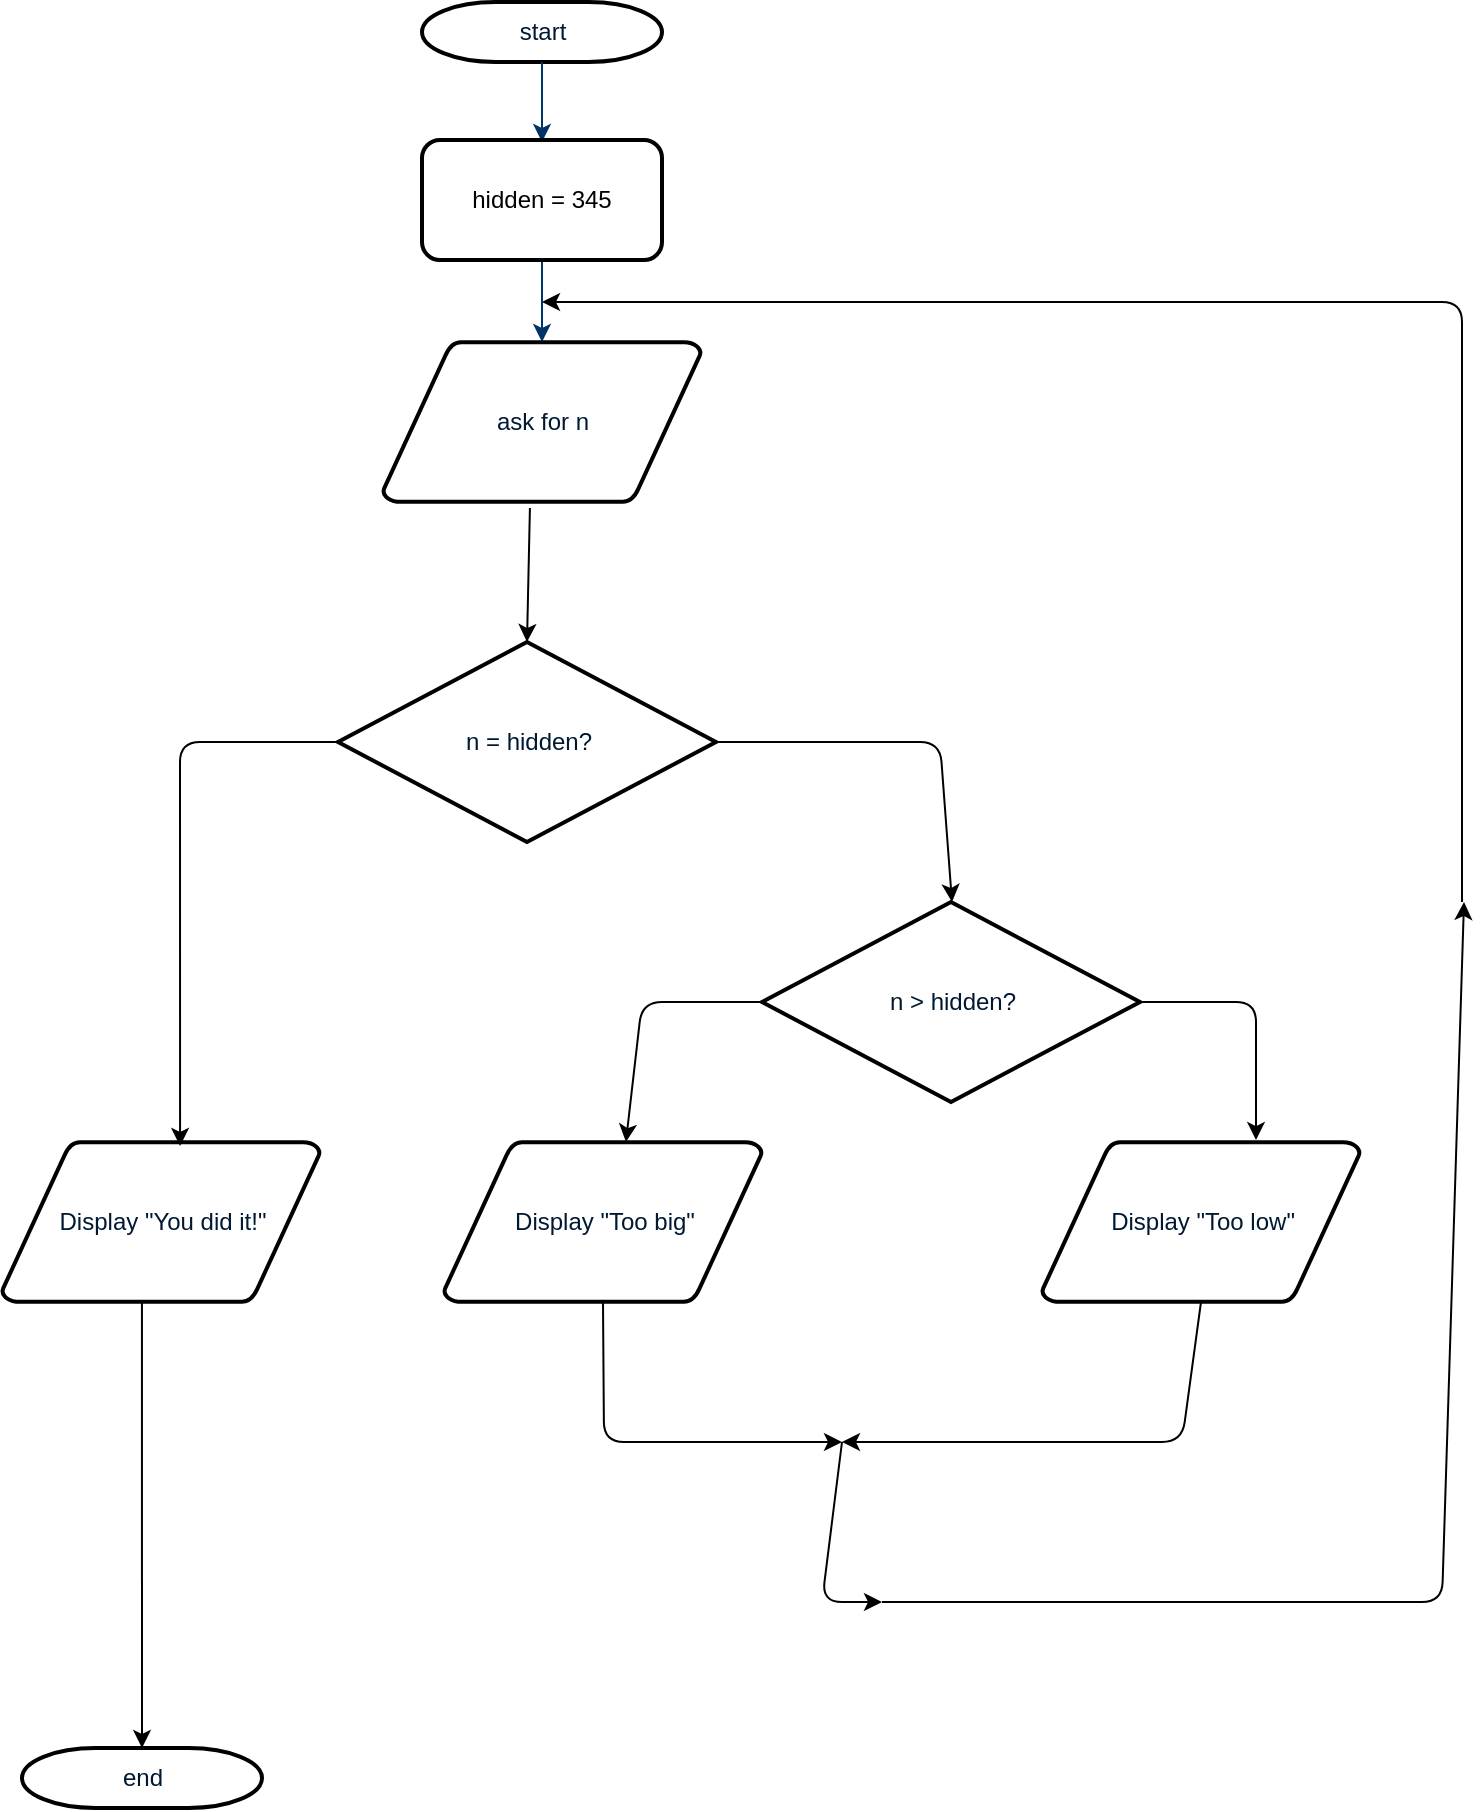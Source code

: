 <mxfile version="12.0.2" type="device" pages="1"><diagram id="GYmU_b4MJgJ0uIPDepis" name="Page-1"><mxGraphModel dx="768" dy="461" grid="1" gridSize="10" guides="1" tooltips="1" connect="1" arrows="1" fold="1" page="1" pageScale="1" pageWidth="827" pageHeight="1169" math="0" shadow="0"><root><mxCell id="0"/><mxCell id="1" parent="0"/><mxCell id="l8WcAn7D57aqGbTTu31a-1" value="start" style="shape=mxgraph.flowchart.terminator;fillColor=#FFFFFF;strokeColor=#000000;strokeWidth=2;gradientColor=none;gradientDirection=north;fontColor=#001933;fontStyle=0;html=1;" vertex="1" parent="1"><mxGeometry x="260" y="60" width="120" height="30" as="geometry"/></mxCell><mxCell id="l8WcAn7D57aqGbTTu31a-2" style="fontColor=#001933;fontStyle=1;strokeColor=#003366;strokeWidth=1;html=1;" edge="1" parent="1" source="l8WcAn7D57aqGbTTu31a-1"><mxGeometry relative="1" as="geometry"><mxPoint x="320" y="130" as="targetPoint"/></mxGeometry></mxCell><mxCell id="l8WcAn7D57aqGbTTu31a-3" style="fontColor=#001933;fontStyle=1;strokeColor=#003366;strokeWidth=1;html=1;" edge="1" parent="1" source="l8WcAn7D57aqGbTTu31a-5" target="l8WcAn7D57aqGbTTu31a-7"><mxGeometry relative="1" as="geometry"><mxPoint x="320" y="210" as="sourcePoint"/><mxPoint x="320" y="250" as="targetPoint"/></mxGeometry></mxCell><mxCell id="l8WcAn7D57aqGbTTu31a-5" value="hidden = 345" style="rounded=1;whiteSpace=wrap;html=1;strokeWidth=2;" vertex="1" parent="1"><mxGeometry x="260" y="129" width="120" height="60" as="geometry"/></mxCell><mxCell id="l8WcAn7D57aqGbTTu31a-6" value="n = hidden?" style="shape=mxgraph.flowchart.decision;fillColor=#FFFFFF;strokeColor=#000000;strokeWidth=2;gradientColor=none;gradientDirection=north;fontColor=#001933;fontStyle=0;html=1;" vertex="1" parent="1"><mxGeometry x="218" y="380" width="189" height="100" as="geometry"/></mxCell><mxCell id="l8WcAn7D57aqGbTTu31a-7" value="ask for n" style="shape=mxgraph.flowchart.data;fillColor=#FFFFFF;strokeColor=#000000;strokeWidth=2;gradientColor=none;gradientDirection=north;fontColor=#001933;fontStyle=0;html=1;" vertex="1" parent="1"><mxGeometry x="240.5" y="230" width="159" height="80" as="geometry"/></mxCell><mxCell id="l8WcAn7D57aqGbTTu31a-8" value="n &amp;gt; hidden?" style="shape=mxgraph.flowchart.decision;fillColor=#FFFFFF;strokeColor=#000000;strokeWidth=2;gradientColor=none;gradientDirection=north;fontColor=#001933;fontStyle=0;html=1;" vertex="1" parent="1"><mxGeometry x="430" y="510" width="189" height="100" as="geometry"/></mxCell><mxCell id="l8WcAn7D57aqGbTTu31a-9" value="" style="endArrow=classic;html=1;exitX=1;exitY=0.5;exitDx=0;exitDy=0;exitPerimeter=0;" edge="1" parent="1" source="l8WcAn7D57aqGbTTu31a-6"><mxGeometry width="50" height="50" relative="1" as="geometry"><mxPoint x="220" y="680" as="sourcePoint"/><mxPoint x="525" y="510" as="targetPoint"/><Array as="points"><mxPoint x="519" y="430"/></Array></mxGeometry></mxCell><mxCell id="l8WcAn7D57aqGbTTu31a-13" value="Display &quot;Too big&quot;" style="shape=mxgraph.flowchart.data;fillColor=#FFFFFF;strokeColor=#000000;strokeWidth=2;gradientColor=none;gradientDirection=north;fontColor=#001933;fontStyle=0;html=1;" vertex="1" parent="1"><mxGeometry x="271" y="630" width="159" height="80" as="geometry"/></mxCell><mxCell id="l8WcAn7D57aqGbTTu31a-14" value="Display &quot;Too low&quot;" style="shape=mxgraph.flowchart.data;fillColor=#FFFFFF;strokeColor=#000000;strokeWidth=2;gradientColor=none;gradientDirection=north;fontColor=#001933;fontStyle=0;html=1;" vertex="1" parent="1"><mxGeometry x="570" y="630" width="159" height="80" as="geometry"/></mxCell><mxCell id="l8WcAn7D57aqGbTTu31a-15" value="Display &quot;You did it!&quot;" style="shape=mxgraph.flowchart.data;fillColor=#FFFFFF;strokeColor=#000000;strokeWidth=2;gradientColor=none;gradientDirection=north;fontColor=#001933;fontStyle=0;html=1;" vertex="1" parent="1"><mxGeometry x="50" y="630" width="159" height="80" as="geometry"/></mxCell><mxCell id="l8WcAn7D57aqGbTTu31a-16" value="" style="endArrow=classic;html=1;exitX=0.462;exitY=1.038;exitDx=0;exitDy=0;exitPerimeter=0;entryX=0.5;entryY=0;entryDx=0;entryDy=0;entryPerimeter=0;" edge="1" parent="1" source="l8WcAn7D57aqGbTTu31a-7" target="l8WcAn7D57aqGbTTu31a-6"><mxGeometry width="50" height="50" relative="1" as="geometry"><mxPoint x="550" y="440" as="sourcePoint"/><mxPoint x="600" y="390" as="targetPoint"/></mxGeometry></mxCell><mxCell id="l8WcAn7D57aqGbTTu31a-18" value="" style="endArrow=classic;html=1;entryX=0.673;entryY=-0.012;entryDx=0;entryDy=0;entryPerimeter=0;" edge="1" parent="1" target="l8WcAn7D57aqGbTTu31a-14"><mxGeometry width="50" height="50" relative="1" as="geometry"><mxPoint x="620" y="560" as="sourcePoint"/><mxPoint x="674.5" y="520" as="targetPoint"/><Array as="points"><mxPoint x="677" y="560"/></Array></mxGeometry></mxCell><mxCell id="l8WcAn7D57aqGbTTu31a-20" value="" style="endArrow=classic;html=1;entryX=0.572;entryY=0;entryDx=0;entryDy=0;entryPerimeter=0;exitX=0;exitY=0.5;exitDx=0;exitDy=0;exitPerimeter=0;" edge="1" parent="1" source="l8WcAn7D57aqGbTTu31a-8" target="l8WcAn7D57aqGbTTu31a-13"><mxGeometry width="50" height="50" relative="1" as="geometry"><mxPoint x="30" y="940" as="sourcePoint"/><mxPoint x="80" y="890" as="targetPoint"/><Array as="points"><mxPoint x="370" y="560"/></Array></mxGeometry></mxCell><mxCell id="l8WcAn7D57aqGbTTu31a-21" value="" style="endArrow=classic;html=1;entryX=0.56;entryY=0.025;entryDx=0;entryDy=0;entryPerimeter=0;exitX=0;exitY=0.5;exitDx=0;exitDy=0;exitPerimeter=0;" edge="1" parent="1" source="l8WcAn7D57aqGbTTu31a-6" target="l8WcAn7D57aqGbTTu31a-15"><mxGeometry width="50" height="50" relative="1" as="geometry"><mxPoint x="40" y="860" as="sourcePoint"/><mxPoint x="90" y="810" as="targetPoint"/><Array as="points"><mxPoint x="139" y="430"/></Array></mxGeometry></mxCell><mxCell id="l8WcAn7D57aqGbTTu31a-22" value="" style="endArrow=classic;html=1;" edge="1" parent="1"><mxGeometry width="50" height="50" relative="1" as="geometry"><mxPoint x="490" y="860" as="sourcePoint"/><mxPoint x="781" y="510" as="targetPoint"/><Array as="points"><mxPoint x="770" y="860"/></Array></mxGeometry></mxCell><mxCell id="l8WcAn7D57aqGbTTu31a-23" value="" style="endArrow=classic;html=1;exitX=0.5;exitY=1;exitDx=0;exitDy=0;exitPerimeter=0;" edge="1" parent="1" source="l8WcAn7D57aqGbTTu31a-13"><mxGeometry width="50" height="50" relative="1" as="geometry"><mxPoint x="325.5" y="770" as="sourcePoint"/><mxPoint x="470" y="780" as="targetPoint"/><Array as="points"><mxPoint x="351" y="780"/></Array></mxGeometry></mxCell><mxCell id="l8WcAn7D57aqGbTTu31a-24" value="" style="endArrow=classic;html=1;exitX=0.5;exitY=1;exitDx=0;exitDy=0;exitPerimeter=0;" edge="1" parent="1" source="l8WcAn7D57aqGbTTu31a-14"><mxGeometry width="50" height="50" relative="1" as="geometry"><mxPoint x="590" y="790" as="sourcePoint"/><mxPoint x="470" y="780" as="targetPoint"/><Array as="points"><mxPoint x="640" y="780"/></Array></mxGeometry></mxCell><mxCell id="l8WcAn7D57aqGbTTu31a-25" value="" style="endArrow=classic;html=1;" edge="1" parent="1"><mxGeometry width="50" height="50" relative="1" as="geometry"><mxPoint x="470" y="780" as="sourcePoint"/><mxPoint x="490" y="860" as="targetPoint"/><Array as="points"><mxPoint x="460" y="860"/></Array></mxGeometry></mxCell><mxCell id="l8WcAn7D57aqGbTTu31a-26" value="" style="endArrow=classic;html=1;" edge="1" parent="1"><mxGeometry width="50" height="50" relative="1" as="geometry"><mxPoint x="780" y="510" as="sourcePoint"/><mxPoint x="320" y="210" as="targetPoint"/><Array as="points"><mxPoint x="780" y="210"/></Array></mxGeometry></mxCell><mxCell id="l8WcAn7D57aqGbTTu31a-27" value="end" style="shape=mxgraph.flowchart.terminator;fillColor=#FFFFFF;strokeColor=#000000;strokeWidth=2;gradientColor=none;gradientDirection=north;fontColor=#001933;fontStyle=0;html=1;" vertex="1" parent="1"><mxGeometry x="60" y="933" width="120" height="30" as="geometry"/></mxCell><mxCell id="l8WcAn7D57aqGbTTu31a-28" value="" style="endArrow=classic;html=1;exitX=0.44;exitY=1;exitDx=0;exitDy=0;exitPerimeter=0;entryX=0.5;entryY=0;entryDx=0;entryDy=0;entryPerimeter=0;" edge="1" parent="1" source="l8WcAn7D57aqGbTTu31a-15" target="l8WcAn7D57aqGbTTu31a-27"><mxGeometry width="50" height="50" relative="1" as="geometry"><mxPoint x="110" y="790" as="sourcePoint"/><mxPoint x="160" y="740" as="targetPoint"/></mxGeometry></mxCell></root></mxGraphModel></diagram></mxfile>